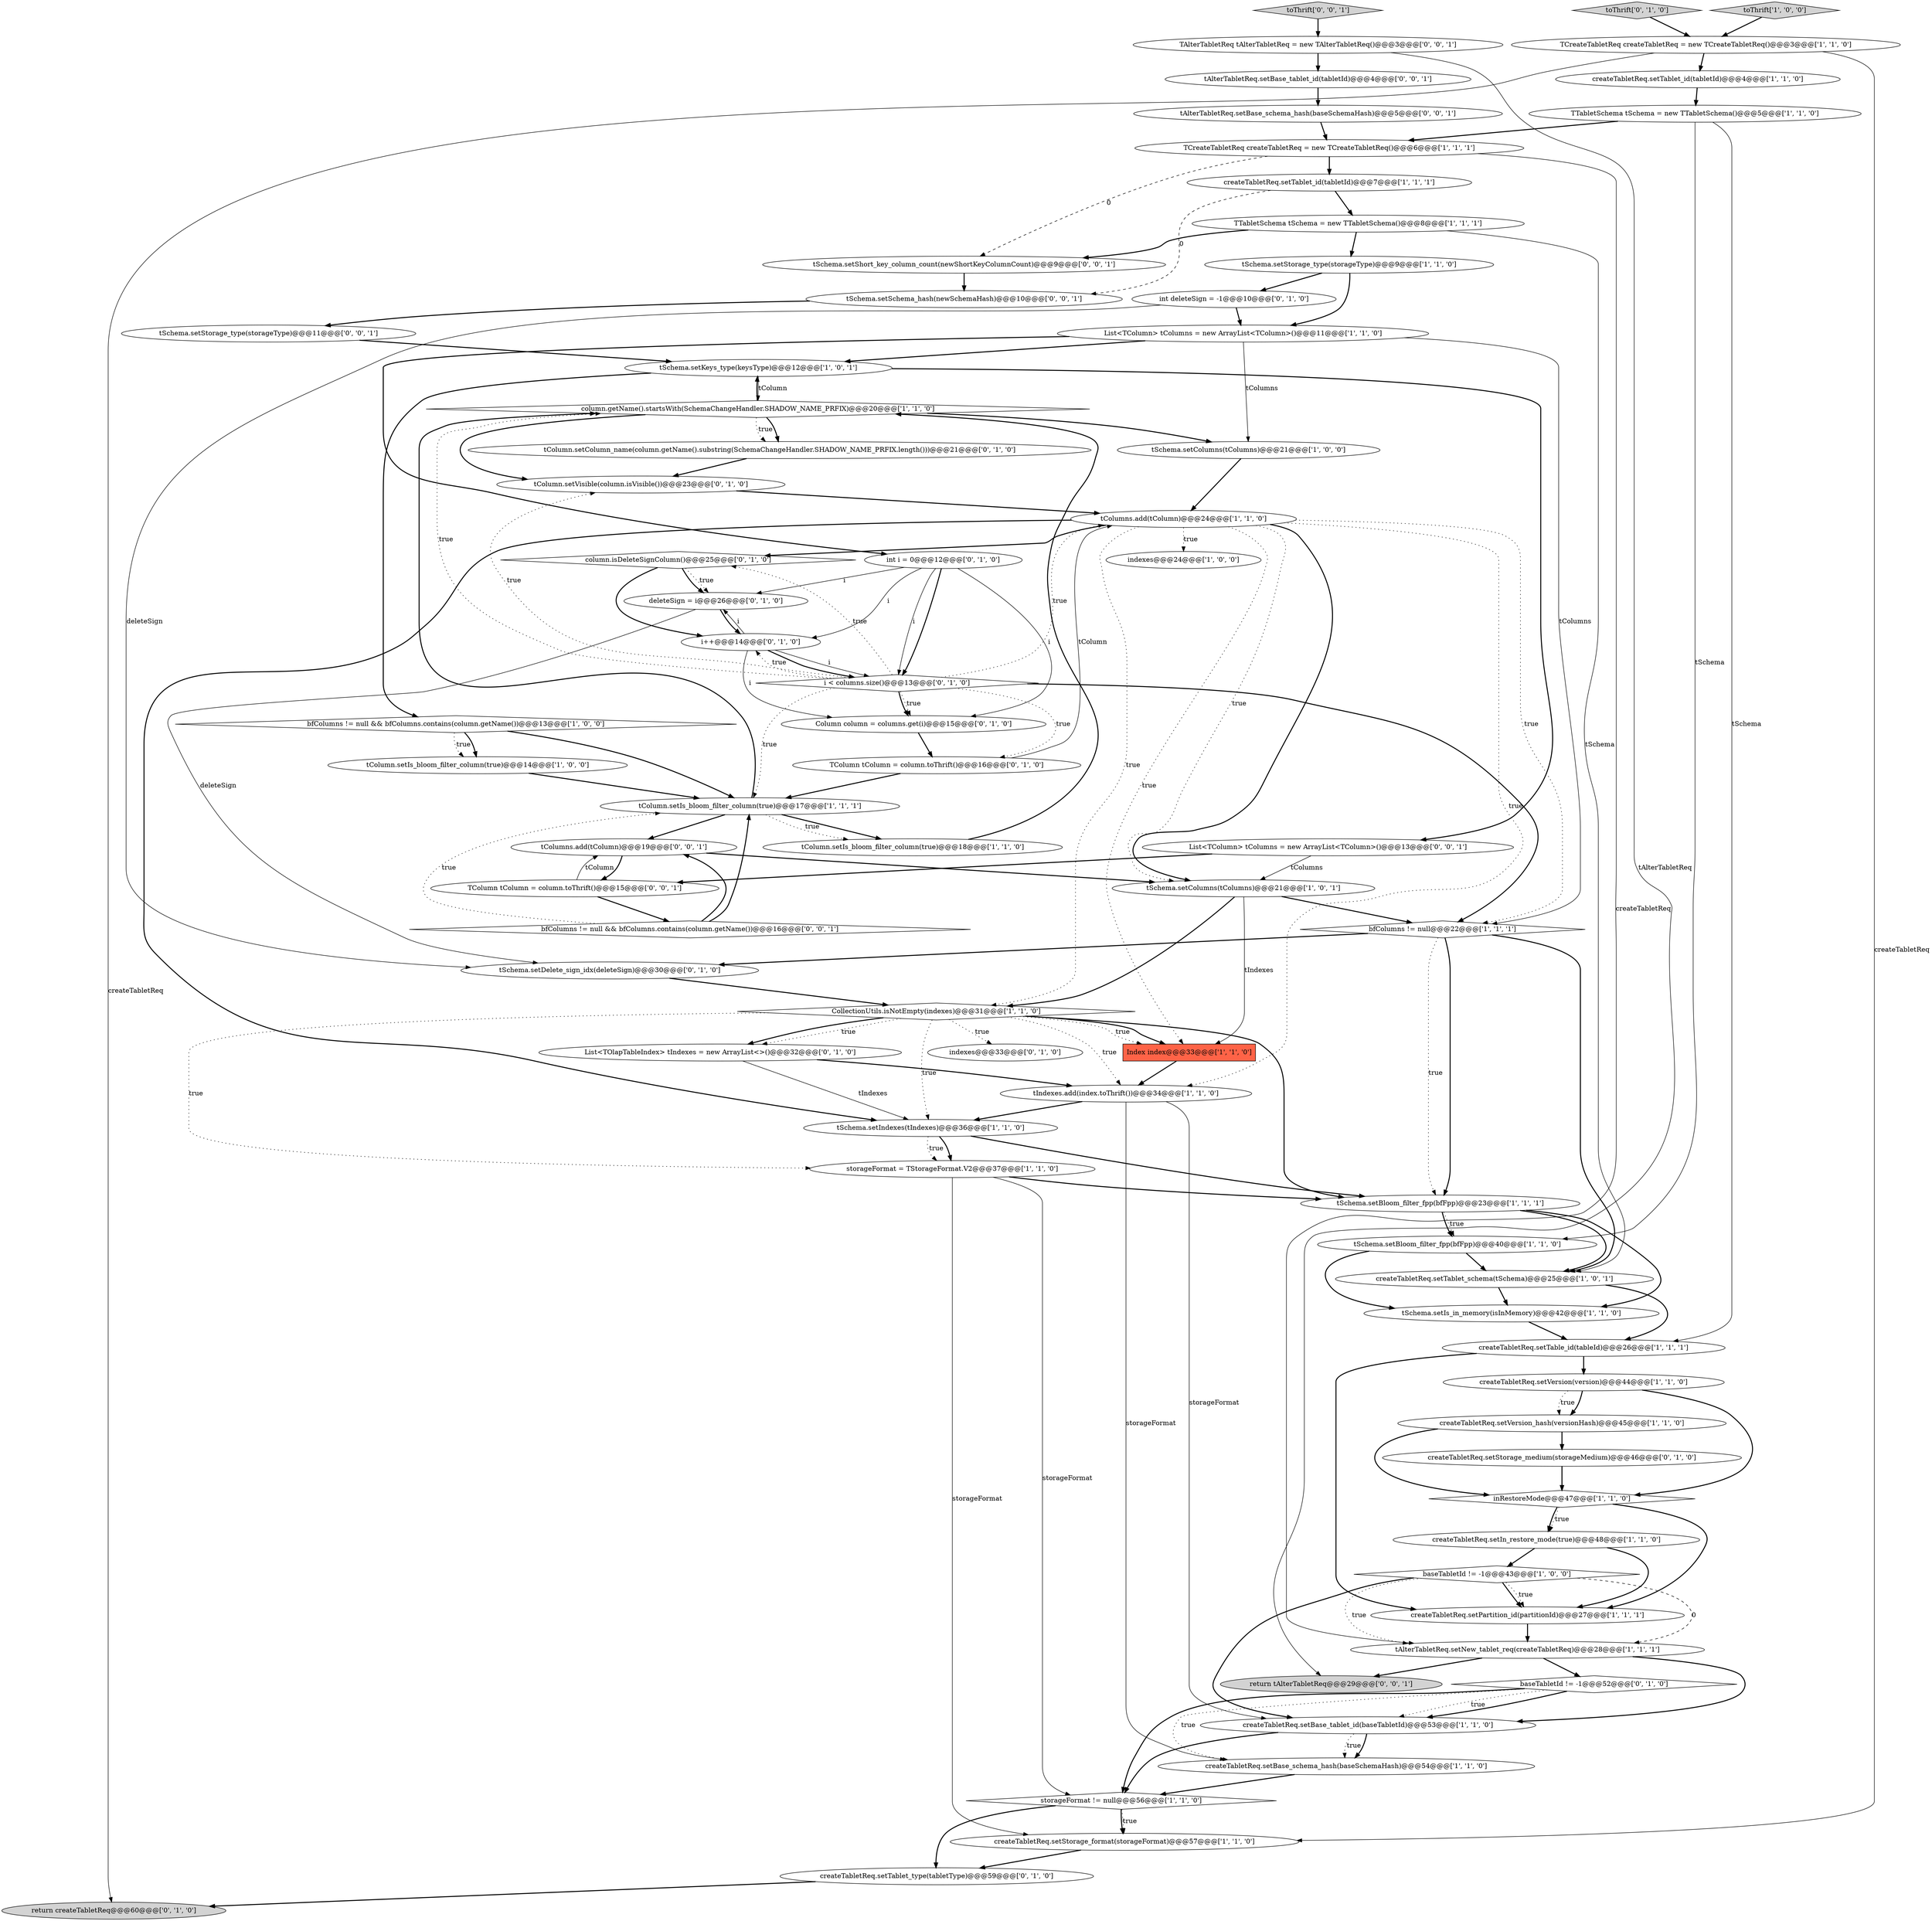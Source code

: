 digraph {
9 [style = filled, label = "tIndexes.add(index.toThrift())@@@34@@@['1', '1', '0']", fillcolor = white, shape = ellipse image = "AAA0AAABBB1BBB"];
10 [style = filled, label = "storageFormat = TStorageFormat.V2@@@37@@@['1', '1', '0']", fillcolor = white, shape = ellipse image = "AAA0AAABBB1BBB"];
2 [style = filled, label = "tSchema.setColumns(tColumns)@@@21@@@['1', '0', '1']", fillcolor = white, shape = ellipse image = "AAA0AAABBB1BBB"];
23 [style = filled, label = "column.getName().startsWith(SchemaChangeHandler.SHADOW_NAME_PRFIX)@@@20@@@['1', '1', '0']", fillcolor = white, shape = diamond image = "AAA0AAABBB1BBB"];
31 [style = filled, label = "Index index@@@33@@@['1', '1', '0']", fillcolor = tomato, shape = box image = "AAA0AAABBB1BBB"];
33 [style = filled, label = "bfColumns != null@@@22@@@['1', '1', '1']", fillcolor = white, shape = diamond image = "AAA0AAABBB1BBB"];
27 [style = filled, label = "createTabletReq.setBase_tablet_id(baseTabletId)@@@53@@@['1', '1', '0']", fillcolor = white, shape = ellipse image = "AAA0AAABBB1BBB"];
24 [style = filled, label = "tColumn.setIs_bloom_filter_column(true)@@@17@@@['1', '1', '1']", fillcolor = white, shape = ellipse image = "AAA0AAABBB1BBB"];
44 [style = filled, label = "int deleteSign = -1@@@10@@@['0', '1', '0']", fillcolor = white, shape = ellipse image = "AAA1AAABBB2BBB"];
1 [style = filled, label = "TCreateTabletReq createTabletReq = new TCreateTabletReq()@@@6@@@['1', '1', '1']", fillcolor = white, shape = ellipse image = "AAA0AAABBB1BBB"];
20 [style = filled, label = "TTabletSchema tSchema = new TTabletSchema()@@@5@@@['1', '1', '0']", fillcolor = white, shape = ellipse image = "AAA0AAABBB1BBB"];
49 [style = filled, label = "deleteSign = i@@@26@@@['0', '1', '0']", fillcolor = white, shape = ellipse image = "AAA1AAABBB2BBB"];
52 [style = filled, label = "tSchema.setDelete_sign_idx(deleteSign)@@@30@@@['0', '1', '0']", fillcolor = white, shape = ellipse image = "AAA1AAABBB2BBB"];
43 [style = filled, label = "tColumn.setVisible(column.isVisible())@@@23@@@['0', '1', '0']", fillcolor = white, shape = ellipse image = "AAA1AAABBB2BBB"];
26 [style = filled, label = "tColumn.setIs_bloom_filter_column(true)@@@18@@@['1', '1', '0']", fillcolor = white, shape = ellipse image = "AAA0AAABBB1BBB"];
67 [style = filled, label = "bfColumns != null && bfColumns.contains(column.getName())@@@16@@@['0', '0', '1']", fillcolor = white, shape = diamond image = "AAA0AAABBB3BBB"];
70 [style = filled, label = "return tAlterTabletReq@@@29@@@['0', '0', '1']", fillcolor = lightgray, shape = ellipse image = "AAA0AAABBB3BBB"];
29 [style = filled, label = "TCreateTabletReq createTabletReq = new TCreateTabletReq()@@@3@@@['1', '1', '0']", fillcolor = white, shape = ellipse image = "AAA0AAABBB1BBB"];
8 [style = filled, label = "createTabletReq.setPartition_id(partitionId)@@@27@@@['1', '1', '1']", fillcolor = white, shape = ellipse image = "AAA0AAABBB1BBB"];
5 [style = filled, label = "storageFormat != null@@@56@@@['1', '1', '0']", fillcolor = white, shape = diamond image = "AAA0AAABBB1BBB"];
15 [style = filled, label = "createTabletReq.setTablet_id(tabletId)@@@4@@@['1', '1', '0']", fillcolor = white, shape = ellipse image = "AAA0AAABBB1BBB"];
34 [style = filled, label = "tSchema.setIndexes(tIndexes)@@@36@@@['1', '1', '0']", fillcolor = white, shape = ellipse image = "AAA0AAABBB1BBB"];
40 [style = filled, label = "baseTabletId != -1@@@43@@@['1', '0', '0']", fillcolor = white, shape = diamond image = "AAA0AAABBB1BBB"];
45 [style = filled, label = "tColumn.setColumn_name(column.getName().substring(SchemaChangeHandler.SHADOW_NAME_PRFIX.length()))@@@21@@@['0', '1', '0']", fillcolor = white, shape = ellipse image = "AAA0AAABBB2BBB"];
11 [style = filled, label = "createTabletReq.setTable_id(tableId)@@@26@@@['1', '1', '1']", fillcolor = white, shape = ellipse image = "AAA0AAABBB1BBB"];
18 [style = filled, label = "createTabletReq.setStorage_format(storageFormat)@@@57@@@['1', '1', '0']", fillcolor = white, shape = ellipse image = "AAA0AAABBB1BBB"];
39 [style = filled, label = "toThrift['1', '0', '0']", fillcolor = lightgray, shape = diamond image = "AAA0AAABBB1BBB"];
41 [style = filled, label = "createTabletReq.setTablet_type(tabletType)@@@59@@@['0', '1', '0']", fillcolor = white, shape = ellipse image = "AAA0AAABBB2BBB"];
48 [style = filled, label = "indexes@@@33@@@['0', '1', '0']", fillcolor = white, shape = ellipse image = "AAA0AAABBB2BBB"];
36 [style = filled, label = "createTabletReq.setTablet_id(tabletId)@@@7@@@['1', '1', '1']", fillcolor = white, shape = ellipse image = "AAA0AAABBB1BBB"];
57 [style = filled, label = "return createTabletReq@@@60@@@['0', '1', '0']", fillcolor = lightgray, shape = ellipse image = "AAA0AAABBB2BBB"];
28 [style = filled, label = "tSchema.setColumns(tColumns)@@@21@@@['1', '0', '0']", fillcolor = white, shape = ellipse image = "AAA0AAABBB1BBB"];
14 [style = filled, label = "createTabletReq.setIn_restore_mode(true)@@@48@@@['1', '1', '0']", fillcolor = white, shape = ellipse image = "AAA0AAABBB1BBB"];
12 [style = filled, label = "tAlterTabletReq.setNew_tablet_req(createTabletReq)@@@28@@@['1', '1', '1']", fillcolor = white, shape = ellipse image = "AAA0AAABBB1BBB"];
62 [style = filled, label = "TColumn tColumn = column.toThrift()@@@15@@@['0', '0', '1']", fillcolor = white, shape = ellipse image = "AAA0AAABBB3BBB"];
25 [style = filled, label = "TTabletSchema tSchema = new TTabletSchema()@@@8@@@['1', '1', '1']", fillcolor = white, shape = ellipse image = "AAA0AAABBB1BBB"];
6 [style = filled, label = "tSchema.setKeys_type(keysType)@@@12@@@['1', '0', '1']", fillcolor = white, shape = ellipse image = "AAA0AAABBB1BBB"];
30 [style = filled, label = "inRestoreMode@@@47@@@['1', '1', '0']", fillcolor = white, shape = diamond image = "AAA0AAABBB1BBB"];
42 [style = filled, label = "baseTabletId != -1@@@52@@@['0', '1', '0']", fillcolor = white, shape = diamond image = "AAA0AAABBB2BBB"];
56 [style = filled, label = "List<TOlapTableIndex> tIndexes = new ArrayList<>()@@@32@@@['0', '1', '0']", fillcolor = white, shape = ellipse image = "AAA0AAABBB2BBB"];
58 [style = filled, label = "Column column = columns.get(i)@@@15@@@['0', '1', '0']", fillcolor = white, shape = ellipse image = "AAA1AAABBB2BBB"];
46 [style = filled, label = "column.isDeleteSignColumn()@@@25@@@['0', '1', '0']", fillcolor = white, shape = diamond image = "AAA1AAABBB2BBB"];
0 [style = filled, label = "indexes@@@24@@@['1', '0', '0']", fillcolor = white, shape = ellipse image = "AAA0AAABBB1BBB"];
16 [style = filled, label = "tSchema.setIs_in_memory(isInMemory)@@@42@@@['1', '1', '0']", fillcolor = white, shape = ellipse image = "AAA0AAABBB1BBB"];
54 [style = filled, label = "createTabletReq.setStorage_medium(storageMedium)@@@46@@@['0', '1', '0']", fillcolor = white, shape = ellipse image = "AAA0AAABBB2BBB"];
59 [style = filled, label = "tColumns.add(tColumn)@@@19@@@['0', '0', '1']", fillcolor = white, shape = ellipse image = "AAA0AAABBB3BBB"];
21 [style = filled, label = "CollectionUtils.isNotEmpty(indexes)@@@31@@@['1', '1', '0']", fillcolor = white, shape = diamond image = "AAA0AAABBB1BBB"];
63 [style = filled, label = "tAlterTabletReq.setBase_schema_hash(baseSchemaHash)@@@5@@@['0', '0', '1']", fillcolor = white, shape = ellipse image = "AAA0AAABBB3BBB"];
19 [style = filled, label = "List<TColumn> tColumns = new ArrayList<TColumn>()@@@11@@@['1', '1', '0']", fillcolor = white, shape = ellipse image = "AAA0AAABBB1BBB"];
50 [style = filled, label = "TColumn tColumn = column.toThrift()@@@16@@@['0', '1', '0']", fillcolor = white, shape = ellipse image = "AAA0AAABBB2BBB"];
4 [style = filled, label = "createTabletReq.setBase_schema_hash(baseSchemaHash)@@@54@@@['1', '1', '0']", fillcolor = white, shape = ellipse image = "AAA0AAABBB1BBB"];
65 [style = filled, label = "TAlterTabletReq tAlterTabletReq = new TAlterTabletReq()@@@3@@@['0', '0', '1']", fillcolor = white, shape = ellipse image = "AAA0AAABBB3BBB"];
35 [style = filled, label = "tSchema.setBloom_filter_fpp(bfFpp)@@@40@@@['1', '1', '0']", fillcolor = white, shape = ellipse image = "AAA0AAABBB1BBB"];
68 [style = filled, label = "tAlterTabletReq.setBase_tablet_id(tabletId)@@@4@@@['0', '0', '1']", fillcolor = white, shape = ellipse image = "AAA0AAABBB3BBB"];
51 [style = filled, label = "toThrift['0', '1', '0']", fillcolor = lightgray, shape = diamond image = "AAA0AAABBB2BBB"];
47 [style = filled, label = "int i = 0@@@12@@@['0', '1', '0']", fillcolor = white, shape = ellipse image = "AAA0AAABBB2BBB"];
53 [style = filled, label = "i < columns.size()@@@13@@@['0', '1', '0']", fillcolor = white, shape = diamond image = "AAA1AAABBB2BBB"];
60 [style = filled, label = "toThrift['0', '0', '1']", fillcolor = lightgray, shape = diamond image = "AAA0AAABBB3BBB"];
69 [style = filled, label = "tSchema.setShort_key_column_count(newShortKeyColumnCount)@@@9@@@['0', '0', '1']", fillcolor = white, shape = ellipse image = "AAA0AAABBB3BBB"];
17 [style = filled, label = "createTabletReq.setVersion_hash(versionHash)@@@45@@@['1', '1', '0']", fillcolor = white, shape = ellipse image = "AAA0AAABBB1BBB"];
37 [style = filled, label = "tColumns.add(tColumn)@@@24@@@['1', '1', '0']", fillcolor = white, shape = ellipse image = "AAA0AAABBB1BBB"];
55 [style = filled, label = "i++@@@14@@@['0', '1', '0']", fillcolor = white, shape = ellipse image = "AAA1AAABBB2BBB"];
66 [style = filled, label = "tSchema.setStorage_type(storageType)@@@11@@@['0', '0', '1']", fillcolor = white, shape = ellipse image = "AAA0AAABBB3BBB"];
64 [style = filled, label = "tSchema.setSchema_hash(newSchemaHash)@@@10@@@['0', '0', '1']", fillcolor = white, shape = ellipse image = "AAA0AAABBB3BBB"];
3 [style = filled, label = "createTabletReq.setTablet_schema(tSchema)@@@25@@@['1', '0', '1']", fillcolor = white, shape = ellipse image = "AAA0AAABBB1BBB"];
7 [style = filled, label = "createTabletReq.setVersion(version)@@@44@@@['1', '1', '0']", fillcolor = white, shape = ellipse image = "AAA0AAABBB1BBB"];
32 [style = filled, label = "bfColumns != null && bfColumns.contains(column.getName())@@@13@@@['1', '0', '0']", fillcolor = white, shape = diamond image = "AAA0AAABBB1BBB"];
61 [style = filled, label = "List<TColumn> tColumns = new ArrayList<TColumn>()@@@13@@@['0', '0', '1']", fillcolor = white, shape = ellipse image = "AAA0AAABBB3BBB"];
13 [style = filled, label = "tSchema.setBloom_filter_fpp(bfFpp)@@@23@@@['1', '1', '1']", fillcolor = white, shape = ellipse image = "AAA0AAABBB1BBB"];
22 [style = filled, label = "tColumn.setIs_bloom_filter_column(true)@@@14@@@['1', '0', '0']", fillcolor = white, shape = ellipse image = "AAA0AAABBB1BBB"];
38 [style = filled, label = "tSchema.setStorage_type(storageType)@@@9@@@['1', '1', '0']", fillcolor = white, shape = ellipse image = "AAA0AAABBB1BBB"];
9->27 [style = solid, label="storageFormat"];
12->27 [style = bold, label=""];
19->6 [style = bold, label=""];
5->18 [style = dotted, label="true"];
33->52 [style = bold, label=""];
22->24 [style = bold, label=""];
20->11 [style = solid, label="tSchema"];
49->55 [style = bold, label=""];
40->12 [style = dashed, label="0"];
19->28 [style = solid, label="tColumns"];
37->2 [style = bold, label=""];
30->14 [style = dotted, label="true"];
21->48 [style = dotted, label="true"];
20->1 [style = bold, label=""];
53->33 [style = bold, label=""];
54->30 [style = bold, label=""];
62->59 [style = solid, label="tColumn"];
23->45 [style = dotted, label="true"];
18->41 [style = bold, label=""];
6->32 [style = bold, label=""];
34->10 [style = bold, label=""];
53->24 [style = dotted, label="true"];
20->35 [style = solid, label="tSchema"];
14->8 [style = bold, label=""];
2->33 [style = bold, label=""];
5->18 [style = bold, label=""];
67->24 [style = bold, label=""];
59->62 [style = bold, label=""];
61->2 [style = solid, label="tColumns"];
65->68 [style = bold, label=""];
32->22 [style = dotted, label="true"];
26->23 [style = bold, label=""];
1->36 [style = bold, label=""];
62->67 [style = bold, label=""];
55->53 [style = solid, label="i"];
9->34 [style = bold, label=""];
33->13 [style = dotted, label="true"];
21->34 [style = dotted, label="true"];
35->3 [style = bold, label=""];
5->41 [style = bold, label=""];
42->27 [style = dotted, label="true"];
41->57 [style = bold, label=""];
46->55 [style = bold, label=""];
40->8 [style = bold, label=""];
50->24 [style = bold, label=""];
29->18 [style = solid, label="createTabletReq"];
27->4 [style = dotted, label="true"];
37->9 [style = dotted, label="true"];
6->61 [style = bold, label=""];
53->50 [style = dotted, label="true"];
53->46 [style = dotted, label="true"];
38->19 [style = bold, label=""];
13->35 [style = bold, label=""];
23->43 [style = bold, label=""];
42->5 [style = bold, label=""];
66->6 [style = bold, label=""];
46->49 [style = dotted, label="true"];
47->55 [style = solid, label="i"];
44->19 [style = bold, label=""];
12->42 [style = bold, label=""];
37->34 [style = bold, label=""];
45->43 [style = bold, label=""];
34->10 [style = dotted, label="true"];
21->56 [style = dotted, label="true"];
13->35 [style = dotted, label="true"];
67->24 [style = dotted, label="true"];
53->43 [style = dotted, label="true"];
15->20 [style = bold, label=""];
63->1 [style = bold, label=""];
30->14 [style = bold, label=""];
55->58 [style = solid, label="i"];
29->57 [style = solid, label="createTabletReq"];
24->26 [style = bold, label=""];
9->4 [style = solid, label="storageFormat"];
37->2 [style = dotted, label="true"];
2->21 [style = bold, label=""];
25->69 [style = bold, label=""];
56->34 [style = solid, label="tIndexes"];
21->13 [style = bold, label=""];
40->8 [style = dotted, label="true"];
69->64 [style = bold, label=""];
34->13 [style = bold, label=""];
52->21 [style = bold, label=""];
42->27 [style = bold, label=""];
53->58 [style = dotted, label="true"];
10->18 [style = solid, label="storageFormat"];
23->45 [style = bold, label=""];
53->37 [style = dotted, label="true"];
21->9 [style = dotted, label="true"];
61->62 [style = bold, label=""];
2->31 [style = solid, label="tIndexes"];
21->10 [style = dotted, label="true"];
40->27 [style = bold, label=""];
17->54 [style = bold, label=""];
10->5 [style = solid, label="storageFormat"];
1->12 [style = solid, label="createTabletReq"];
59->2 [style = bold, label=""];
19->47 [style = bold, label=""];
23->6 [style = bold, label=""];
12->70 [style = bold, label=""];
38->44 [style = bold, label=""];
10->13 [style = bold, label=""];
13->16 [style = bold, label=""];
11->8 [style = bold, label=""];
37->33 [style = dotted, label="true"];
32->22 [style = bold, label=""];
39->29 [style = bold, label=""];
7->17 [style = bold, label=""];
55->53 [style = bold, label=""];
13->3 [style = bold, label=""];
24->59 [style = bold, label=""];
37->46 [style = bold, label=""];
3->16 [style = bold, label=""];
21->31 [style = dotted, label="true"];
17->30 [style = bold, label=""];
16->11 [style = bold, label=""];
67->59 [style = bold, label=""];
47->53 [style = solid, label="i"];
58->50 [style = bold, label=""];
21->56 [style = bold, label=""];
60->65 [style = bold, label=""];
46->49 [style = bold, label=""];
3->11 [style = bold, label=""];
64->66 [style = bold, label=""];
6->23 [style = solid, label="tColumn"];
8->12 [style = bold, label=""];
7->17 [style = dotted, label="true"];
47->49 [style = solid, label="i"];
24->23 [style = bold, label=""];
50->37 [style = solid, label="tColumn"];
24->26 [style = dotted, label="true"];
31->9 [style = bold, label=""];
27->4 [style = bold, label=""];
49->52 [style = solid, label="deleteSign"];
4->5 [style = bold, label=""];
1->69 [style = dashed, label="0"];
37->0 [style = dotted, label="true"];
47->53 [style = bold, label=""];
47->58 [style = solid, label="i"];
25->38 [style = bold, label=""];
43->37 [style = bold, label=""];
37->21 [style = dotted, label="true"];
35->16 [style = bold, label=""];
42->4 [style = dotted, label="true"];
11->7 [style = bold, label=""];
33->13 [style = bold, label=""];
51->29 [style = bold, label=""];
68->63 [style = bold, label=""];
25->3 [style = solid, label="tSchema"];
55->49 [style = solid, label="i"];
53->23 [style = dotted, label="true"];
28->37 [style = bold, label=""];
27->5 [style = bold, label=""];
33->3 [style = bold, label=""];
53->55 [style = dotted, label="true"];
44->52 [style = solid, label="deleteSign"];
36->64 [style = dashed, label="0"];
56->9 [style = bold, label=""];
29->15 [style = bold, label=""];
23->28 [style = bold, label=""];
19->33 [style = solid, label="tColumns"];
65->70 [style = solid, label="tAlterTabletReq"];
14->40 [style = bold, label=""];
30->8 [style = bold, label=""];
37->31 [style = dotted, label="true"];
40->12 [style = dotted, label="true"];
21->31 [style = bold, label=""];
7->30 [style = bold, label=""];
53->58 [style = bold, label=""];
36->25 [style = bold, label=""];
32->24 [style = bold, label=""];
}
